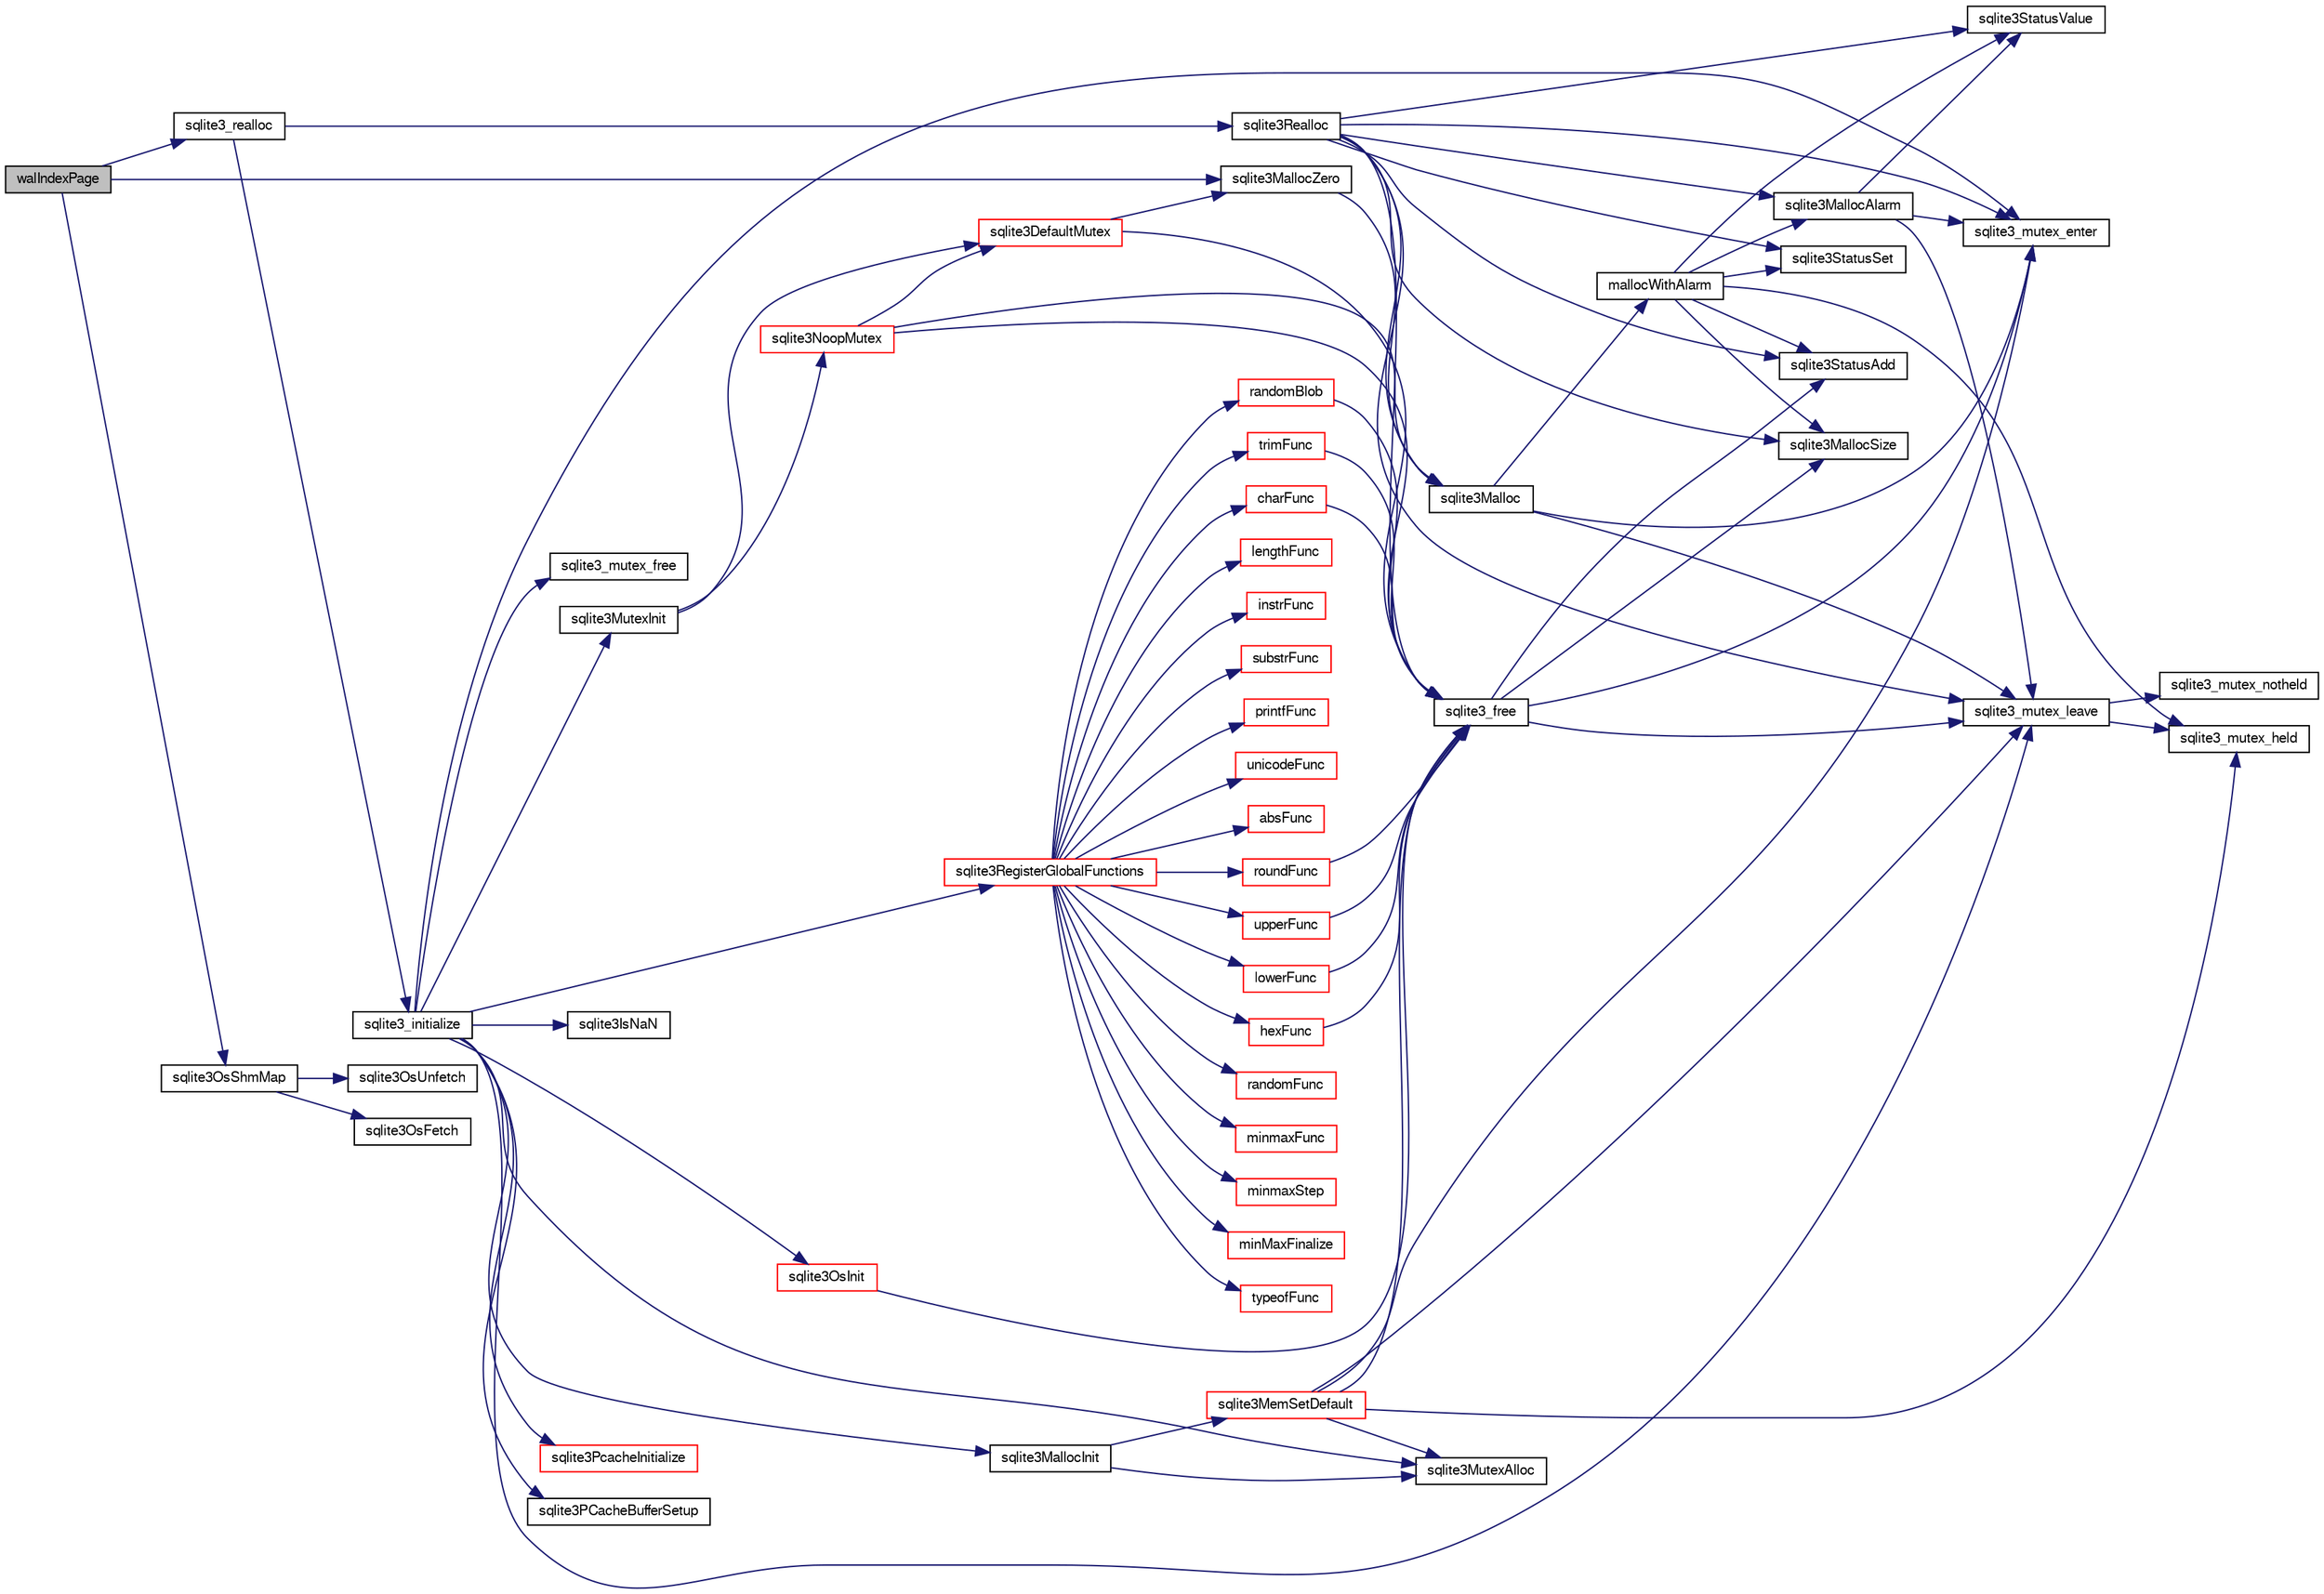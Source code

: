 digraph "walIndexPage"
{
  edge [fontname="FreeSans",fontsize="10",labelfontname="FreeSans",labelfontsize="10"];
  node [fontname="FreeSans",fontsize="10",shape=record];
  rankdir="LR";
  Node897538 [label="walIndexPage",height=0.2,width=0.4,color="black", fillcolor="grey75", style="filled", fontcolor="black"];
  Node897538 -> Node897539 [color="midnightblue",fontsize="10",style="solid",fontname="FreeSans"];
  Node897539 [label="sqlite3_realloc",height=0.2,width=0.4,color="black", fillcolor="white", style="filled",URL="$sqlite3_8c.html#a822d9e42f6ab4b2ec803f311aeb9618d"];
  Node897539 -> Node897540 [color="midnightblue",fontsize="10",style="solid",fontname="FreeSans"];
  Node897540 [label="sqlite3_initialize",height=0.2,width=0.4,color="black", fillcolor="white", style="filled",URL="$sqlite3_8c.html#ab0c0ee2d5d4cf8b28e9572296a8861df"];
  Node897540 -> Node897541 [color="midnightblue",fontsize="10",style="solid",fontname="FreeSans"];
  Node897541 [label="sqlite3MutexInit",height=0.2,width=0.4,color="black", fillcolor="white", style="filled",URL="$sqlite3_8c.html#a7906afcdd1cdb3d0007eb932398a1158"];
  Node897541 -> Node897542 [color="midnightblue",fontsize="10",style="solid",fontname="FreeSans"];
  Node897542 [label="sqlite3DefaultMutex",height=0.2,width=0.4,color="red", fillcolor="white", style="filled",URL="$sqlite3_8c.html#ac895a71e325f9b2f9b862f737c17aca8"];
  Node897542 -> Node897546 [color="midnightblue",fontsize="10",style="solid",fontname="FreeSans"];
  Node897546 [label="sqlite3MallocZero",height=0.2,width=0.4,color="black", fillcolor="white", style="filled",URL="$sqlite3_8c.html#ab3e07a30b9b5471f9f5e8f9cb7229934"];
  Node897546 -> Node897547 [color="midnightblue",fontsize="10",style="solid",fontname="FreeSans"];
  Node897547 [label="sqlite3Malloc",height=0.2,width=0.4,color="black", fillcolor="white", style="filled",URL="$sqlite3_8c.html#a361a2eaa846b1885f123abe46f5d8b2b"];
  Node897547 -> Node897548 [color="midnightblue",fontsize="10",style="solid",fontname="FreeSans"];
  Node897548 [label="sqlite3_mutex_enter",height=0.2,width=0.4,color="black", fillcolor="white", style="filled",URL="$sqlite3_8c.html#a1c12cde690bd89f104de5cbad12a6bf5"];
  Node897547 -> Node897549 [color="midnightblue",fontsize="10",style="solid",fontname="FreeSans"];
  Node897549 [label="mallocWithAlarm",height=0.2,width=0.4,color="black", fillcolor="white", style="filled",URL="$sqlite3_8c.html#ab070d5cf8e48ec8a6a43cf025d48598b"];
  Node897549 -> Node897550 [color="midnightblue",fontsize="10",style="solid",fontname="FreeSans"];
  Node897550 [label="sqlite3_mutex_held",height=0.2,width=0.4,color="black", fillcolor="white", style="filled",URL="$sqlite3_8c.html#acf77da68932b6bc163c5e68547ecc3e7"];
  Node897549 -> Node897551 [color="midnightblue",fontsize="10",style="solid",fontname="FreeSans"];
  Node897551 [label="sqlite3StatusSet",height=0.2,width=0.4,color="black", fillcolor="white", style="filled",URL="$sqlite3_8c.html#afec7586c01fcb5ea17dc9d7725a589d9"];
  Node897549 -> Node897552 [color="midnightblue",fontsize="10",style="solid",fontname="FreeSans"];
  Node897552 [label="sqlite3StatusValue",height=0.2,width=0.4,color="black", fillcolor="white", style="filled",URL="$sqlite3_8c.html#a30b8ac296c6e200c1fa57708d52c6ef6"];
  Node897549 -> Node897553 [color="midnightblue",fontsize="10",style="solid",fontname="FreeSans"];
  Node897553 [label="sqlite3MallocAlarm",height=0.2,width=0.4,color="black", fillcolor="white", style="filled",URL="$sqlite3_8c.html#ada66988e8471d1198f3219c062377508"];
  Node897553 -> Node897552 [color="midnightblue",fontsize="10",style="solid",fontname="FreeSans"];
  Node897553 -> Node897554 [color="midnightblue",fontsize="10",style="solid",fontname="FreeSans"];
  Node897554 [label="sqlite3_mutex_leave",height=0.2,width=0.4,color="black", fillcolor="white", style="filled",URL="$sqlite3_8c.html#a5838d235601dbd3c1fa993555c6bcc93"];
  Node897554 -> Node897550 [color="midnightblue",fontsize="10",style="solid",fontname="FreeSans"];
  Node897554 -> Node897555 [color="midnightblue",fontsize="10",style="solid",fontname="FreeSans"];
  Node897555 [label="sqlite3_mutex_notheld",height=0.2,width=0.4,color="black", fillcolor="white", style="filled",URL="$sqlite3_8c.html#a83967c837c1c000d3b5adcfaa688f5dc"];
  Node897553 -> Node897548 [color="midnightblue",fontsize="10",style="solid",fontname="FreeSans"];
  Node897549 -> Node897556 [color="midnightblue",fontsize="10",style="solid",fontname="FreeSans"];
  Node897556 [label="sqlite3MallocSize",height=0.2,width=0.4,color="black", fillcolor="white", style="filled",URL="$sqlite3_8c.html#acf5d2a5f35270bafb050bd2def576955"];
  Node897549 -> Node897557 [color="midnightblue",fontsize="10",style="solid",fontname="FreeSans"];
  Node897557 [label="sqlite3StatusAdd",height=0.2,width=0.4,color="black", fillcolor="white", style="filled",URL="$sqlite3_8c.html#afa029f93586aeab4cc85360905dae9cd"];
  Node897547 -> Node897554 [color="midnightblue",fontsize="10",style="solid",fontname="FreeSans"];
  Node897542 -> Node897559 [color="midnightblue",fontsize="10",style="solid",fontname="FreeSans"];
  Node897559 [label="sqlite3_free",height=0.2,width=0.4,color="black", fillcolor="white", style="filled",URL="$sqlite3_8c.html#a6552349e36a8a691af5487999ab09519"];
  Node897559 -> Node897548 [color="midnightblue",fontsize="10",style="solid",fontname="FreeSans"];
  Node897559 -> Node897557 [color="midnightblue",fontsize="10",style="solid",fontname="FreeSans"];
  Node897559 -> Node897556 [color="midnightblue",fontsize="10",style="solid",fontname="FreeSans"];
  Node897559 -> Node897554 [color="midnightblue",fontsize="10",style="solid",fontname="FreeSans"];
  Node897541 -> Node897563 [color="midnightblue",fontsize="10",style="solid",fontname="FreeSans"];
  Node897563 [label="sqlite3NoopMutex",height=0.2,width=0.4,color="red", fillcolor="white", style="filled",URL="$sqlite3_8c.html#a09742cde9ef371d94f8201d2cdb543e4"];
  Node897563 -> Node897547 [color="midnightblue",fontsize="10",style="solid",fontname="FreeSans"];
  Node897563 -> Node897559 [color="midnightblue",fontsize="10",style="solid",fontname="FreeSans"];
  Node897563 -> Node897542 [color="midnightblue",fontsize="10",style="solid",fontname="FreeSans"];
  Node897540 -> Node897571 [color="midnightblue",fontsize="10",style="solid",fontname="FreeSans"];
  Node897571 [label="sqlite3MutexAlloc",height=0.2,width=0.4,color="black", fillcolor="white", style="filled",URL="$sqlite3_8c.html#a0e3f432ee581f6876b590e7ad7e84e19"];
  Node897540 -> Node897548 [color="midnightblue",fontsize="10",style="solid",fontname="FreeSans"];
  Node897540 -> Node897572 [color="midnightblue",fontsize="10",style="solid",fontname="FreeSans"];
  Node897572 [label="sqlite3MallocInit",height=0.2,width=0.4,color="black", fillcolor="white", style="filled",URL="$sqlite3_8c.html#a9e06f9e7cad0d83ce80ab493c9533552"];
  Node897572 -> Node897573 [color="midnightblue",fontsize="10",style="solid",fontname="FreeSans"];
  Node897573 [label="sqlite3MemSetDefault",height=0.2,width=0.4,color="red", fillcolor="white", style="filled",URL="$sqlite3_8c.html#a162fbfd727e92c5f8f72625b5ff62549"];
  Node897573 -> Node897571 [color="midnightblue",fontsize="10",style="solid",fontname="FreeSans"];
  Node897573 -> Node897548 [color="midnightblue",fontsize="10",style="solid",fontname="FreeSans"];
  Node897573 -> Node897554 [color="midnightblue",fontsize="10",style="solid",fontname="FreeSans"];
  Node897573 -> Node897550 [color="midnightblue",fontsize="10",style="solid",fontname="FreeSans"];
  Node897573 -> Node897559 [color="midnightblue",fontsize="10",style="solid",fontname="FreeSans"];
  Node897572 -> Node897571 [color="midnightblue",fontsize="10",style="solid",fontname="FreeSans"];
  Node897540 -> Node897554 [color="midnightblue",fontsize="10",style="solid",fontname="FreeSans"];
  Node897540 -> Node897666 [color="midnightblue",fontsize="10",style="solid",fontname="FreeSans"];
  Node897666 [label="sqlite3RegisterGlobalFunctions",height=0.2,width=0.4,color="red", fillcolor="white", style="filled",URL="$sqlite3_8c.html#a9f75bd111010f29e1b8d74344473c4ec"];
  Node897666 -> Node897667 [color="midnightblue",fontsize="10",style="solid",fontname="FreeSans"];
  Node897667 [label="trimFunc",height=0.2,width=0.4,color="red", fillcolor="white", style="filled",URL="$sqlite3_8c.html#afad56dbe7f08139a630156e644b14704"];
  Node897667 -> Node897559 [color="midnightblue",fontsize="10",style="solid",fontname="FreeSans"];
  Node897666 -> Node897680 [color="midnightblue",fontsize="10",style="solid",fontname="FreeSans"];
  Node897680 [label="minmaxFunc",height=0.2,width=0.4,color="red", fillcolor="white", style="filled",URL="$sqlite3_8c.html#a4d00f48b948fd73cb70bcfd1efc0bfb0"];
  Node897666 -> Node897689 [color="midnightblue",fontsize="10",style="solid",fontname="FreeSans"];
  Node897689 [label="minmaxStep",height=0.2,width=0.4,color="red", fillcolor="white", style="filled",URL="$sqlite3_8c.html#a5b4c0da0f3b61d7ff25ebd30aa22cca4"];
  Node897666 -> Node897693 [color="midnightblue",fontsize="10",style="solid",fontname="FreeSans"];
  Node897693 [label="minMaxFinalize",height=0.2,width=0.4,color="red", fillcolor="white", style="filled",URL="$sqlite3_8c.html#a0439dd90934a2dee93517c50884d5924"];
  Node897666 -> Node897694 [color="midnightblue",fontsize="10",style="solid",fontname="FreeSans"];
  Node897694 [label="typeofFunc",height=0.2,width=0.4,color="red", fillcolor="white", style="filled",URL="$sqlite3_8c.html#aba6c564ff0d6b017de448469d0fb243f"];
  Node897666 -> Node897695 [color="midnightblue",fontsize="10",style="solid",fontname="FreeSans"];
  Node897695 [label="lengthFunc",height=0.2,width=0.4,color="red", fillcolor="white", style="filled",URL="$sqlite3_8c.html#affdabf006c37c26a1c3e325badb83546"];
  Node897666 -> Node897700 [color="midnightblue",fontsize="10",style="solid",fontname="FreeSans"];
  Node897700 [label="instrFunc",height=0.2,width=0.4,color="red", fillcolor="white", style="filled",URL="$sqlite3_8c.html#a8f86ca540b92ac28aaefaa126170cf8c"];
  Node897666 -> Node897702 [color="midnightblue",fontsize="10",style="solid",fontname="FreeSans"];
  Node897702 [label="substrFunc",height=0.2,width=0.4,color="red", fillcolor="white", style="filled",URL="$sqlite3_8c.html#a8a8739d9af5589338113371e440b2734"];
  Node897666 -> Node897707 [color="midnightblue",fontsize="10",style="solid",fontname="FreeSans"];
  Node897707 [label="printfFunc",height=0.2,width=0.4,color="red", fillcolor="white", style="filled",URL="$sqlite3_8c.html#a80ca21d434c7c5b6668bee721331dda8"];
  Node897666 -> Node897709 [color="midnightblue",fontsize="10",style="solid",fontname="FreeSans"];
  Node897709 [label="unicodeFunc",height=0.2,width=0.4,color="red", fillcolor="white", style="filled",URL="$sqlite3_8c.html#a1d3d012cbe2276d8d713be80884db355"];
  Node897666 -> Node897711 [color="midnightblue",fontsize="10",style="solid",fontname="FreeSans"];
  Node897711 [label="charFunc",height=0.2,width=0.4,color="red", fillcolor="white", style="filled",URL="$sqlite3_8c.html#ab9b72ce47fcea3c3b92e816435a0fd91"];
  Node897711 -> Node897559 [color="midnightblue",fontsize="10",style="solid",fontname="FreeSans"];
  Node897666 -> Node897712 [color="midnightblue",fontsize="10",style="solid",fontname="FreeSans"];
  Node897712 [label="absFunc",height=0.2,width=0.4,color="red", fillcolor="white", style="filled",URL="$sqlite3_8c.html#af271994a34f441432d50d7095e0ed23d"];
  Node897666 -> Node897717 [color="midnightblue",fontsize="10",style="solid",fontname="FreeSans"];
  Node897717 [label="roundFunc",height=0.2,width=0.4,color="red", fillcolor="white", style="filled",URL="$sqlite3_8c.html#a8c444ba254edc27891111b76e7ba85e7"];
  Node897717 -> Node897559 [color="midnightblue",fontsize="10",style="solid",fontname="FreeSans"];
  Node897666 -> Node897720 [color="midnightblue",fontsize="10",style="solid",fontname="FreeSans"];
  Node897720 [label="upperFunc",height=0.2,width=0.4,color="red", fillcolor="white", style="filled",URL="$sqlite3_8c.html#a8f26e491f9fd893cdb476c577f39f260"];
  Node897720 -> Node897559 [color="midnightblue",fontsize="10",style="solid",fontname="FreeSans"];
  Node897666 -> Node897721 [color="midnightblue",fontsize="10",style="solid",fontname="FreeSans"];
  Node897721 [label="lowerFunc",height=0.2,width=0.4,color="red", fillcolor="white", style="filled",URL="$sqlite3_8c.html#a37a07e2d7c0cb4c521e9c334596c89a7"];
  Node897721 -> Node897559 [color="midnightblue",fontsize="10",style="solid",fontname="FreeSans"];
  Node897666 -> Node897722 [color="midnightblue",fontsize="10",style="solid",fontname="FreeSans"];
  Node897722 [label="hexFunc",height=0.2,width=0.4,color="red", fillcolor="white", style="filled",URL="$sqlite3_8c.html#a2e2cd151b75b794723d7c4f30fe57c8b"];
  Node897722 -> Node897559 [color="midnightblue",fontsize="10",style="solid",fontname="FreeSans"];
  Node897666 -> Node897723 [color="midnightblue",fontsize="10",style="solid",fontname="FreeSans"];
  Node897723 [label="randomFunc",height=0.2,width=0.4,color="red", fillcolor="white", style="filled",URL="$sqlite3_8c.html#a77905d2b2e1b154cf082f061cfa057dd"];
  Node897666 -> Node897727 [color="midnightblue",fontsize="10",style="solid",fontname="FreeSans"];
  Node897727 [label="randomBlob",height=0.2,width=0.4,color="red", fillcolor="white", style="filled",URL="$sqlite3_8c.html#a2b058708f7f26feb80fce84c3e375d64"];
  Node897727 -> Node897559 [color="midnightblue",fontsize="10",style="solid",fontname="FreeSans"];
  Node897540 -> Node897814 [color="midnightblue",fontsize="10",style="solid",fontname="FreeSans"];
  Node897814 [label="sqlite3PcacheInitialize",height=0.2,width=0.4,color="red", fillcolor="white", style="filled",URL="$sqlite3_8c.html#a2902c61ddc88bea002c4d69fe4052b1f"];
  Node897540 -> Node897815 [color="midnightblue",fontsize="10",style="solid",fontname="FreeSans"];
  Node897815 [label="sqlite3OsInit",height=0.2,width=0.4,color="red", fillcolor="white", style="filled",URL="$sqlite3_8c.html#afeaa886fe1ca086a30fd278b1d069762"];
  Node897815 -> Node897559 [color="midnightblue",fontsize="10",style="solid",fontname="FreeSans"];
  Node897540 -> Node897819 [color="midnightblue",fontsize="10",style="solid",fontname="FreeSans"];
  Node897819 [label="sqlite3PCacheBufferSetup",height=0.2,width=0.4,color="black", fillcolor="white", style="filled",URL="$sqlite3_8c.html#ad18a1eebefdfbc4254f473f7b0101937"];
  Node897540 -> Node897820 [color="midnightblue",fontsize="10",style="solid",fontname="FreeSans"];
  Node897820 [label="sqlite3_mutex_free",height=0.2,width=0.4,color="black", fillcolor="white", style="filled",URL="$sqlite3_8c.html#a2db2e72e08f6873afa9c61b0ec726fec"];
  Node897540 -> Node897602 [color="midnightblue",fontsize="10",style="solid",fontname="FreeSans"];
  Node897602 [label="sqlite3IsNaN",height=0.2,width=0.4,color="black", fillcolor="white", style="filled",URL="$sqlite3_8c.html#aed4d78203877c3486765ccbc7feebb50"];
  Node897539 -> Node897591 [color="midnightblue",fontsize="10",style="solid",fontname="FreeSans"];
  Node897591 [label="sqlite3Realloc",height=0.2,width=0.4,color="black", fillcolor="white", style="filled",URL="$sqlite3_8c.html#ad53aefdfc088f622e23ffe838201fe22"];
  Node897591 -> Node897547 [color="midnightblue",fontsize="10",style="solid",fontname="FreeSans"];
  Node897591 -> Node897559 [color="midnightblue",fontsize="10",style="solid",fontname="FreeSans"];
  Node897591 -> Node897556 [color="midnightblue",fontsize="10",style="solid",fontname="FreeSans"];
  Node897591 -> Node897548 [color="midnightblue",fontsize="10",style="solid",fontname="FreeSans"];
  Node897591 -> Node897551 [color="midnightblue",fontsize="10",style="solid",fontname="FreeSans"];
  Node897591 -> Node897552 [color="midnightblue",fontsize="10",style="solid",fontname="FreeSans"];
  Node897591 -> Node897553 [color="midnightblue",fontsize="10",style="solid",fontname="FreeSans"];
  Node897591 -> Node897557 [color="midnightblue",fontsize="10",style="solid",fontname="FreeSans"];
  Node897591 -> Node897554 [color="midnightblue",fontsize="10",style="solid",fontname="FreeSans"];
  Node897538 -> Node897546 [color="midnightblue",fontsize="10",style="solid",fontname="FreeSans"];
  Node897538 -> Node897821 [color="midnightblue",fontsize="10",style="solid",fontname="FreeSans"];
  Node897821 [label="sqlite3OsShmMap",height=0.2,width=0.4,color="black", fillcolor="white", style="filled",URL="$sqlite3_8c.html#a04a984c66d8178200fe9a3ff100e20d3"];
  Node897821 -> Node897822 [color="midnightblue",fontsize="10",style="solid",fontname="FreeSans"];
  Node897822 [label="sqlite3OsFetch",height=0.2,width=0.4,color="black", fillcolor="white", style="filled",URL="$sqlite3_8c.html#ab5b9137b375d5d8a8c216a644056cba7"];
  Node897821 -> Node897823 [color="midnightblue",fontsize="10",style="solid",fontname="FreeSans"];
  Node897823 [label="sqlite3OsUnfetch",height=0.2,width=0.4,color="black", fillcolor="white", style="filled",URL="$sqlite3_8c.html#abc0da72cb8b8989cf8708b572fe5fef4"];
}
